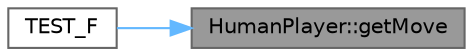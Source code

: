 digraph "HumanPlayer::getMove"
{
 // INTERACTIVE_SVG=YES
 // LATEX_PDF_SIZE
  bgcolor="transparent";
  edge [fontname=Helvetica,fontsize=10,labelfontname=Helvetica,labelfontsize=10];
  node [fontname=Helvetica,fontsize=10,shape=box,height=0.2,width=0.4];
  rankdir="RL";
  Node1 [id="Node000001",label="HumanPlayer::getMove",height=0.2,width=0.4,color="gray40", fillcolor="grey60", style="filled", fontcolor="black",tooltip="Gets the player's move during their turn."];
  Node1 -> Node2 [id="edge1_Node000001_Node000002",dir="back",color="steelblue1",style="solid",tooltip=" "];
  Node2 [id="Node000002",label="TEST_F",height=0.2,width=0.4,color="grey40", fillcolor="white", style="filled",URL="$test___human_player_8cc.html#a38437ea9b1784f9346622a2135020993",tooltip=" "];
}
